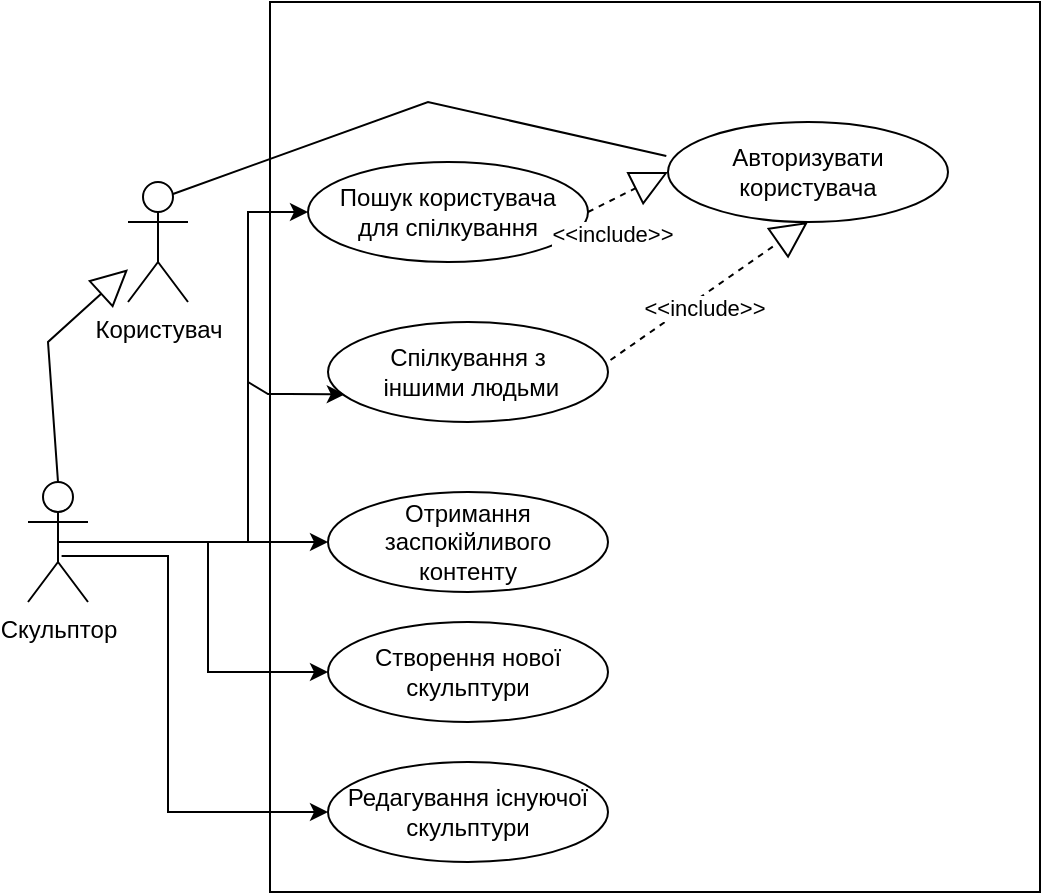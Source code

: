 <mxfile version="22.0.2" type="device">
  <diagram id="C5RBs43oDa-KdzZeNtuy" name="Page-1">
    <mxGraphModel dx="1036" dy="606" grid="1" gridSize="10" guides="1" tooltips="1" connect="1" arrows="1" fold="1" page="1" pageScale="1" pageWidth="827" pageHeight="1169" math="0" shadow="0">
      <root>
        <mxCell id="WIyWlLk6GJQsqaUBKTNV-0" />
        <mxCell id="WIyWlLk6GJQsqaUBKTNV-1" parent="WIyWlLk6GJQsqaUBKTNV-0" />
        <mxCell id="UlykFfDQxfiSL0aL7PWD-0" value="Користувач" style="shape=umlActor;verticalLabelPosition=bottom;verticalAlign=top;html=1;" parent="WIyWlLk6GJQsqaUBKTNV-1" vertex="1">
          <mxGeometry x="150" y="200" width="30" height="60" as="geometry" />
        </mxCell>
        <mxCell id="UlykFfDQxfiSL0aL7PWD-1" value="Скульптор" style="shape=umlActor;verticalLabelPosition=bottom;verticalAlign=top;html=1;" parent="WIyWlLk6GJQsqaUBKTNV-1" vertex="1">
          <mxGeometry x="100" y="350" width="30" height="60" as="geometry" />
        </mxCell>
        <mxCell id="UlykFfDQxfiSL0aL7PWD-2" value="" style="rounded=0;whiteSpace=wrap;html=1;" parent="WIyWlLk6GJQsqaUBKTNV-1" vertex="1">
          <mxGeometry x="221" y="110" width="385" height="445" as="geometry" />
        </mxCell>
        <mxCell id="UlykFfDQxfiSL0aL7PWD-3" value="Авторизувати&lt;br&gt;користувача" style="ellipse;whiteSpace=wrap;html=1;" parent="WIyWlLk6GJQsqaUBKTNV-1" vertex="1">
          <mxGeometry x="420" y="170" width="140" height="50" as="geometry" />
        </mxCell>
        <mxCell id="UlykFfDQxfiSL0aL7PWD-5" value="Створення нової скульптури" style="ellipse;whiteSpace=wrap;html=1;" parent="WIyWlLk6GJQsqaUBKTNV-1" vertex="1">
          <mxGeometry x="250" y="420" width="140" height="50" as="geometry" />
        </mxCell>
        <mxCell id="UlykFfDQxfiSL0aL7PWD-6" value="Редагування існуючої скульптури" style="ellipse;whiteSpace=wrap;html=1;" parent="WIyWlLk6GJQsqaUBKTNV-1" vertex="1">
          <mxGeometry x="250" y="490" width="140" height="50" as="geometry" />
        </mxCell>
        <mxCell id="UlykFfDQxfiSL0aL7PWD-7" value="Пошук користувача &lt;br&gt;для спілкування" style="ellipse;whiteSpace=wrap;html=1;" parent="WIyWlLk6GJQsqaUBKTNV-1" vertex="1">
          <mxGeometry x="240" y="190" width="140" height="50" as="geometry" />
        </mxCell>
        <mxCell id="UlykFfDQxfiSL0aL7PWD-8" value="Спілкування з&lt;br&gt;&amp;nbsp;іншими людьми" style="ellipse;whiteSpace=wrap;html=1;" parent="WIyWlLk6GJQsqaUBKTNV-1" vertex="1">
          <mxGeometry x="250" y="270" width="140" height="50" as="geometry" />
        </mxCell>
        <mxCell id="UlykFfDQxfiSL0aL7PWD-9" value="&amp;lt;&amp;lt;include&amp;gt;&amp;gt;" style="endArrow=block;endSize=16;endFill=0;html=1;rounded=0;exitX=1;exitY=0.5;exitDx=0;exitDy=0;entryX=0;entryY=0.5;entryDx=0;entryDy=0;dashed=1;" parent="WIyWlLk6GJQsqaUBKTNV-1" source="UlykFfDQxfiSL0aL7PWD-7" target="UlykFfDQxfiSL0aL7PWD-3" edge="1">
          <mxGeometry x="-0.727" y="-15" width="160" relative="1" as="geometry">
            <mxPoint x="380" y="275" as="sourcePoint" />
            <mxPoint x="441" y="233" as="targetPoint" />
            <mxPoint as="offset" />
          </mxGeometry>
        </mxCell>
        <mxCell id="UlykFfDQxfiSL0aL7PWD-10" value="&amp;lt;&amp;lt;include&amp;gt;&amp;gt;" style="endArrow=block;endSize=16;endFill=0;html=1;rounded=0;exitX=1.009;exitY=0.38;exitDx=0;exitDy=0;entryX=0.5;entryY=1;entryDx=0;entryDy=0;dashed=1;exitPerimeter=0;" parent="WIyWlLk6GJQsqaUBKTNV-1" source="UlykFfDQxfiSL0aL7PWD-8" target="UlykFfDQxfiSL0aL7PWD-3" edge="1">
          <mxGeometry x="-0.122" y="-5" width="160" relative="1" as="geometry">
            <mxPoint x="414" y="410" as="sourcePoint" />
            <mxPoint x="471" y="285" as="targetPoint" />
            <mxPoint as="offset" />
          </mxGeometry>
        </mxCell>
        <mxCell id="UlykFfDQxfiSL0aL7PWD-11" style="rounded=0;orthogonalLoop=1;jettySize=auto;html=1;entryX=0;entryY=0.5;entryDx=0;entryDy=0;exitX=0.56;exitY=0.617;exitDx=0;exitDy=0;exitPerimeter=0;" parent="WIyWlLk6GJQsqaUBKTNV-1" source="UlykFfDQxfiSL0aL7PWD-1" target="UlykFfDQxfiSL0aL7PWD-6" edge="1">
          <mxGeometry relative="1" as="geometry">
            <mxPoint x="170" y="352" as="sourcePoint" />
            <mxPoint x="250" y="365" as="targetPoint" />
            <Array as="points">
              <mxPoint x="170" y="387" />
              <mxPoint x="170" y="515" />
            </Array>
          </mxGeometry>
        </mxCell>
        <mxCell id="UlykFfDQxfiSL0aL7PWD-12" style="rounded=0;orthogonalLoop=1;jettySize=auto;html=1;entryX=0;entryY=0.5;entryDx=0;entryDy=0;exitX=0.5;exitY=0.5;exitDx=0;exitDy=0;exitPerimeter=0;" parent="WIyWlLk6GJQsqaUBKTNV-1" source="UlykFfDQxfiSL0aL7PWD-1" target="UlykFfDQxfiSL0aL7PWD-5" edge="1">
          <mxGeometry relative="1" as="geometry">
            <mxPoint x="147" y="397" as="sourcePoint" />
            <mxPoint x="260" y="475" as="targetPoint" />
            <Array as="points">
              <mxPoint x="190" y="380" />
              <mxPoint x="190" y="445" />
            </Array>
          </mxGeometry>
        </mxCell>
        <mxCell id="UlykFfDQxfiSL0aL7PWD-13" style="rounded=0;orthogonalLoop=1;jettySize=auto;html=1;entryX=0.06;entryY=0.724;entryDx=0;entryDy=0;exitX=0.5;exitY=0.5;exitDx=0;exitDy=0;exitPerimeter=0;entryPerimeter=0;" parent="WIyWlLk6GJQsqaUBKTNV-1" source="UlykFfDQxfiSL0aL7PWD-1" target="UlykFfDQxfiSL0aL7PWD-8" edge="1">
          <mxGeometry relative="1" as="geometry">
            <mxPoint x="100" y="80" as="sourcePoint" />
            <mxPoint x="213" y="158" as="targetPoint" />
            <Array as="points">
              <mxPoint x="210" y="380" />
              <mxPoint x="210" y="300" />
              <mxPoint x="220" y="306" />
              <mxPoint x="230" y="306" />
            </Array>
          </mxGeometry>
        </mxCell>
        <mxCell id="UlykFfDQxfiSL0aL7PWD-14" style="rounded=0;orthogonalLoop=1;jettySize=auto;html=1;entryX=0;entryY=0.5;entryDx=0;entryDy=0;exitX=0.5;exitY=0.5;exitDx=0;exitDy=0;exitPerimeter=0;" parent="WIyWlLk6GJQsqaUBKTNV-1" source="UlykFfDQxfiSL0aL7PWD-1" target="UlykFfDQxfiSL0aL7PWD-7" edge="1">
          <mxGeometry relative="1" as="geometry">
            <mxPoint x="167" y="417" as="sourcePoint" />
            <mxPoint x="280" y="495" as="targetPoint" />
            <Array as="points">
              <mxPoint x="210" y="380" />
              <mxPoint x="210" y="300" />
              <mxPoint x="210" y="215" />
            </Array>
          </mxGeometry>
        </mxCell>
        <mxCell id="UlykFfDQxfiSL0aL7PWD-15" value="&lt;br&gt;" style="endArrow=block;endSize=16;endFill=0;html=1;rounded=0;exitX=0.5;exitY=0;exitDx=0;exitDy=0;exitPerimeter=0;" parent="WIyWlLk6GJQsqaUBKTNV-1" source="UlykFfDQxfiSL0aL7PWD-1" target="UlykFfDQxfiSL0aL7PWD-0" edge="1">
          <mxGeometry x="0.348" y="-30" width="160" relative="1" as="geometry">
            <mxPoint x="130" y="350" as="sourcePoint" />
            <mxPoint x="80" y="248" as="targetPoint" />
            <mxPoint as="offset" />
            <Array as="points">
              <mxPoint x="110" y="280" />
            </Array>
          </mxGeometry>
        </mxCell>
        <mxCell id="UlykFfDQxfiSL0aL7PWD-17" value="" style="endArrow=none;html=1;rounded=0;exitX=0.75;exitY=0.1;exitDx=0;exitDy=0;exitPerimeter=0;entryX=-0.006;entryY=0.34;entryDx=0;entryDy=0;entryPerimeter=0;" parent="WIyWlLk6GJQsqaUBKTNV-1" source="UlykFfDQxfiSL0aL7PWD-0" target="UlykFfDQxfiSL0aL7PWD-3" edge="1">
          <mxGeometry width="50" height="50" relative="1" as="geometry">
            <mxPoint x="80" y="232" as="sourcePoint" />
            <mxPoint x="479" y="172" as="targetPoint" />
            <Array as="points">
              <mxPoint x="300" y="160" />
            </Array>
          </mxGeometry>
        </mxCell>
        <mxCell id="UlykFfDQxfiSL0aL7PWD-18" value="Отримання заспокійливого &lt;br&gt;контенту" style="ellipse;whiteSpace=wrap;html=1;" parent="WIyWlLk6GJQsqaUBKTNV-1" vertex="1">
          <mxGeometry x="250" y="355" width="140" height="50" as="geometry" />
        </mxCell>
        <mxCell id="UlykFfDQxfiSL0aL7PWD-19" style="rounded=0;orthogonalLoop=1;jettySize=auto;html=1;entryX=0;entryY=0.5;entryDx=0;entryDy=0;exitX=0.5;exitY=0.5;exitDx=0;exitDy=0;exitPerimeter=0;" parent="WIyWlLk6GJQsqaUBKTNV-1" source="UlykFfDQxfiSL0aL7PWD-1" target="UlykFfDQxfiSL0aL7PWD-18" edge="1">
          <mxGeometry relative="1" as="geometry">
            <mxPoint x="125" y="390" as="sourcePoint" />
            <mxPoint x="268" y="316" as="targetPoint" />
          </mxGeometry>
        </mxCell>
      </root>
    </mxGraphModel>
  </diagram>
</mxfile>
